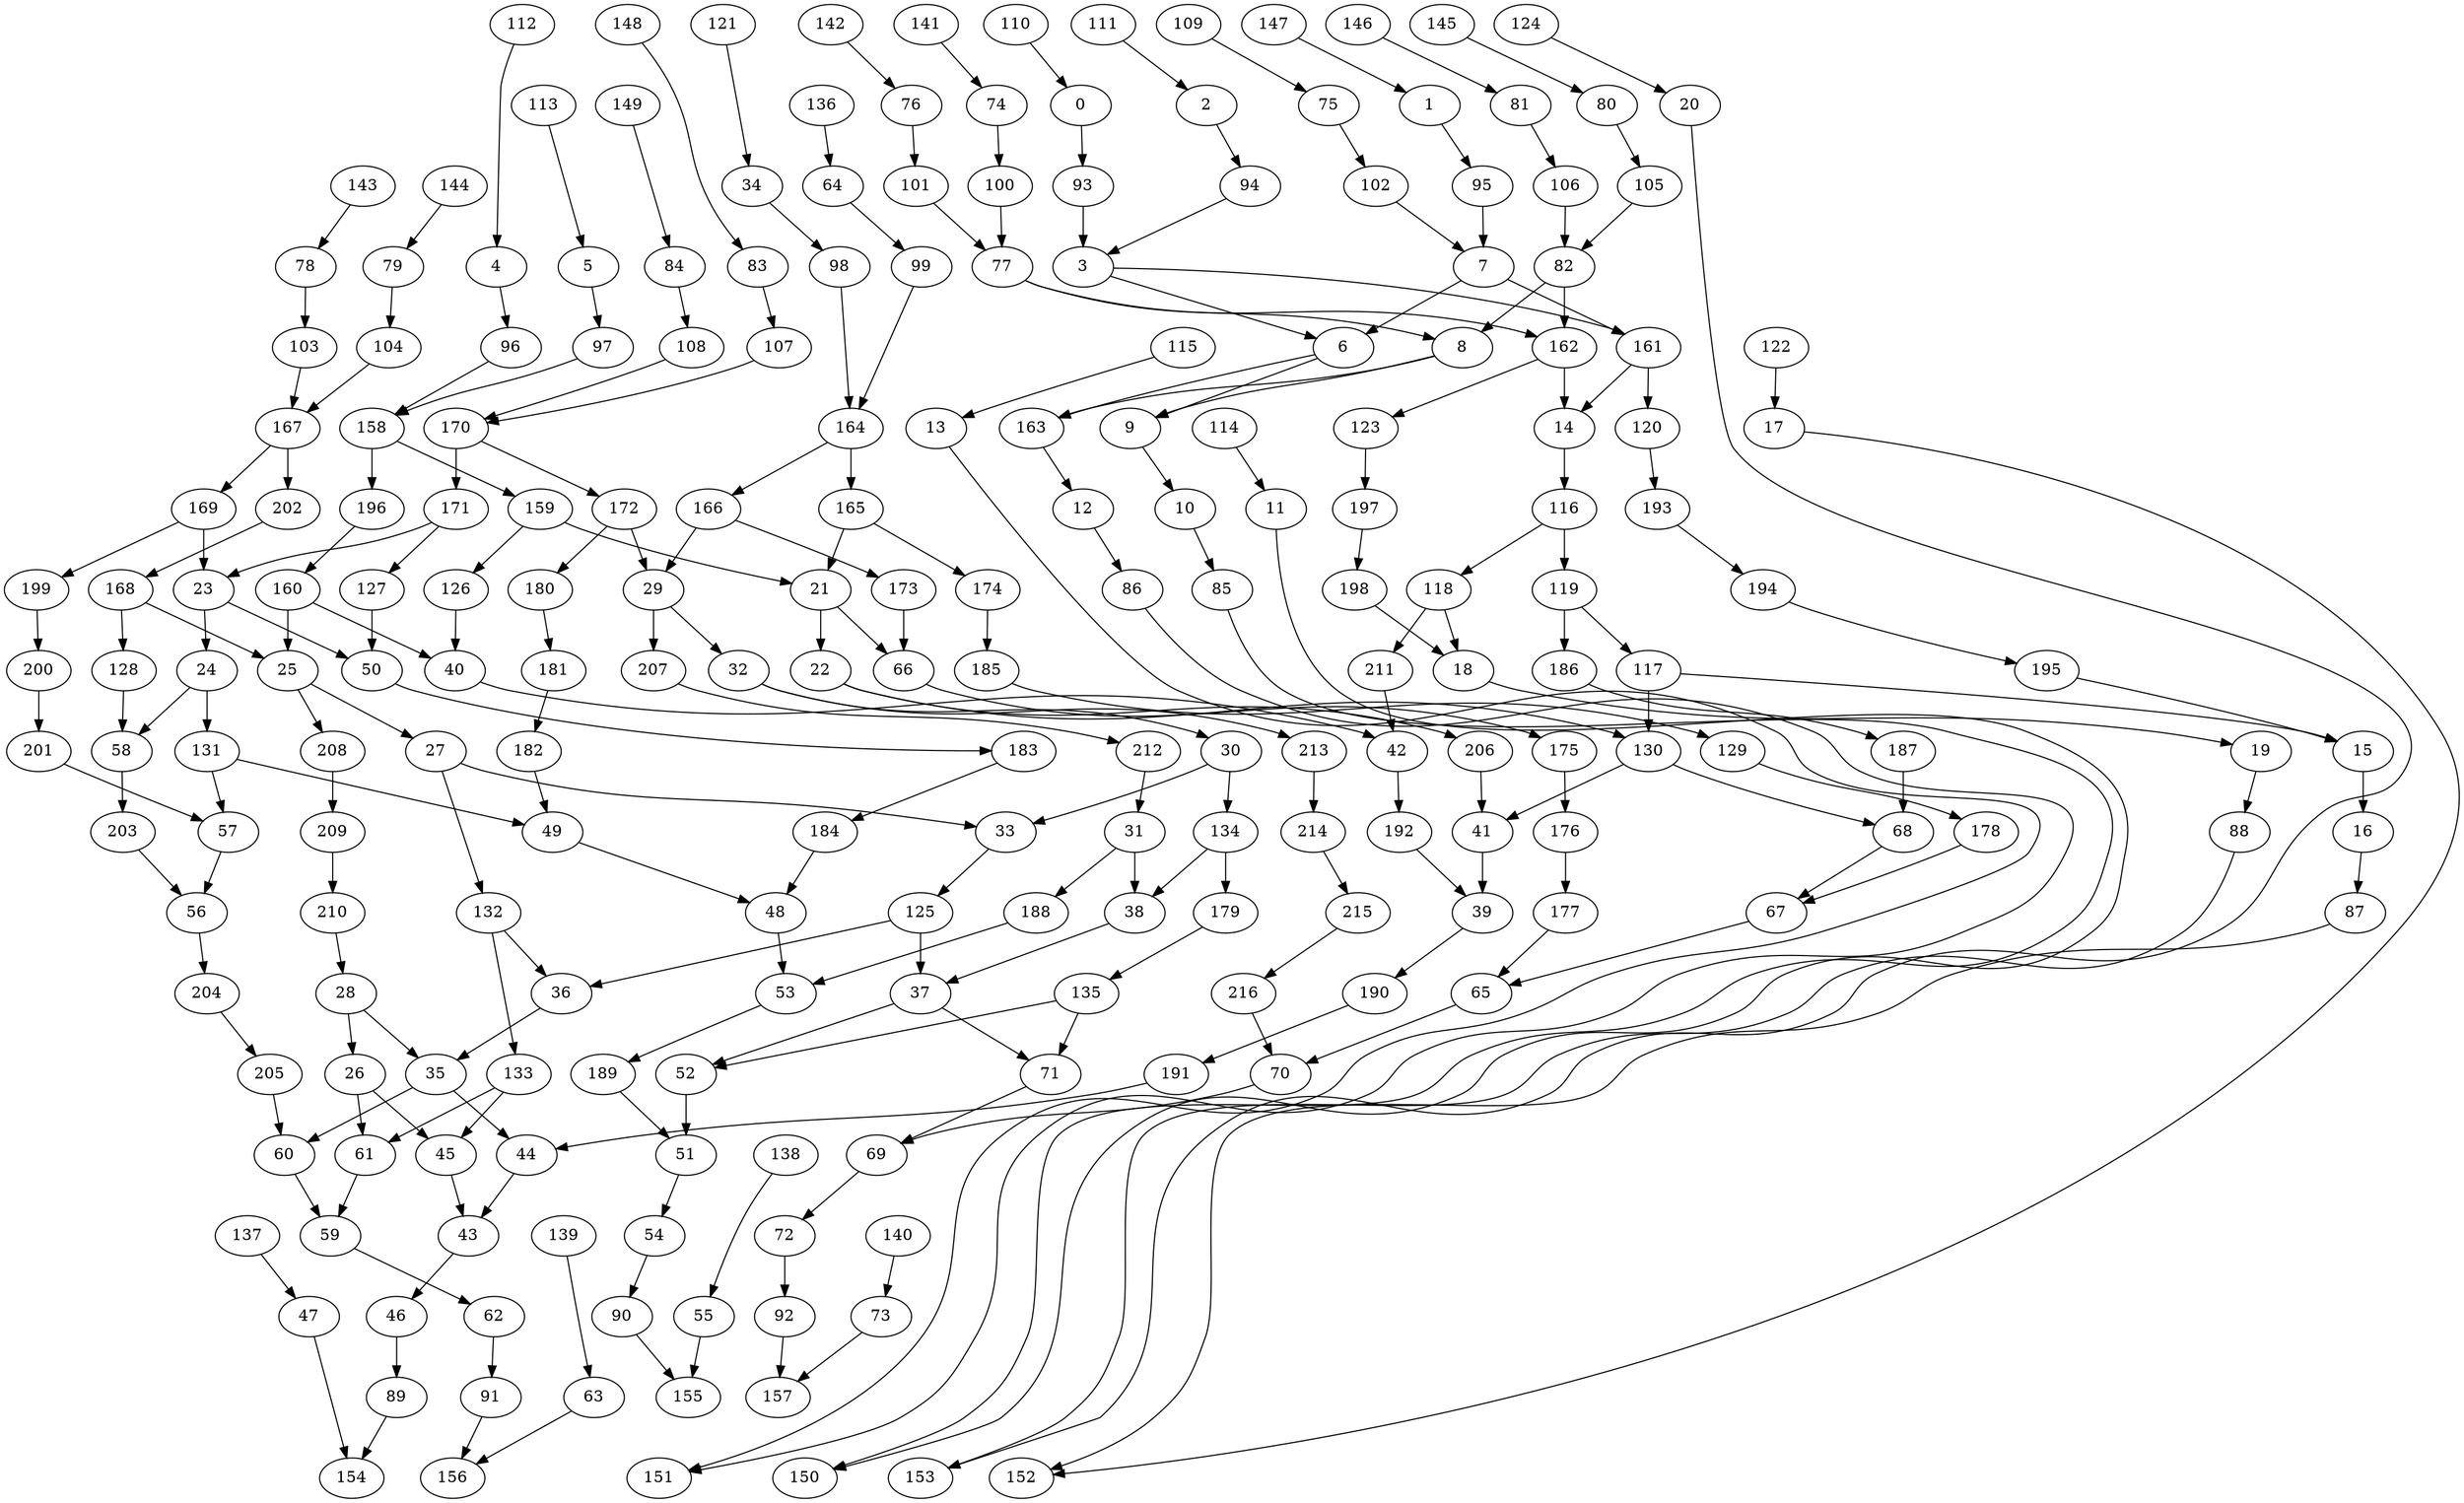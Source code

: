 digraph g {
0;
1;
2;
3;
4;
5;
6;
7;
8;
9;
10;
11;
12;
13;
14;
15;
16;
17;
18;
19;
20;
21;
22;
23;
24;
25;
26;
27;
28;
29;
30;
31;
32;
33;
34;
35;
36;
37;
38;
39;
40;
41;
42;
43;
44;
45;
46;
47;
48;
49;
50;
51;
52;
53;
54;
55;
56;
57;
58;
59;
60;
61;
62;
63;
64;
65;
66;
67;
68;
69;
70;
71;
72;
73;
74;
75;
76;
77;
78;
79;
80;
81;
82;
83;
84;
85;
86;
87;
88;
89;
90;
91;
92;
93;
94;
95;
96;
97;
98;
99;
100;
101;
102;
103;
104;
105;
106;
107;
108;
109;
110;
111;
112;
113;
114;
115;
116;
117;
118;
119;
120;
121;
122;
123;
124;
125;
126;
127;
128;
129;
130;
131;
132;
133;
134;
135;
136;
137;
138;
139;
140;
141;
142;
143;
144;
145;
146;
147;
148;
149;
150;
151;
152;
153;
154;
155;
156;
157;
158;
159;
160;
161;
162;
163;
164;
165;
166;
167;
168;
169;
170;
171;
172;
173;
174;
175;
176;
177;
178;
179;
180;
181;
182;
183;
184;
185;
186;
187;
188;
189;
190;
191;
192;
193;
194;
195;
196;
197;
198;
199;
200;
201;
202;
203;
204;
205;
206;
207;
208;
209;
210;
211;
212;
213;
214;
215;
216;
0 -> 93 [weight=0];
1 -> 95 [weight=0];
2 -> 94 [weight=0];
3 -> 6 [weight=0];
3 -> 161 [weight=0];
4 -> 96 [weight=0];
5 -> 97 [weight=0];
6 -> 9 [weight=0];
6 -> 163 [weight=0];
7 -> 6 [weight=0];
7 -> 161 [weight=0];
8 -> 9 [weight=0];
8 -> 163 [weight=0];
9 -> 10 [weight=0];
10 -> 85 [weight=0];
11 -> 150 [weight=0];
12 -> 86 [weight=0];
13 -> 151 [weight=0];
14 -> 116 [weight=1];
15 -> 16 [weight=1];
16 -> 87 [weight=0];
17 -> 152 [weight=0];
18 -> 19 [weight=0];
19 -> 88 [weight=0];
20 -> 153 [weight=0];
21 -> 66 [weight=0];
21 -> 22 [weight=1];
22 -> 130 [weight=0];
22 -> 206 [weight=0];
23 -> 24 [weight=0];
23 -> 50 [weight=0];
24 -> 131 [weight=1];
24 -> 58 [weight=0];
25 -> 27 [weight=0];
25 -> 208 [weight=0];
26 -> 45 [weight=0];
26 -> 61 [weight=0];
27 -> 33 [weight=0];
27 -> 132 [weight=0];
28 -> 35 [weight=0];
28 -> 26 [weight=0];
29 -> 32 [weight=0];
29 -> 207 [weight=1];
30 -> 33 [weight=0];
30 -> 134 [weight=0];
31 -> 188 [weight=0];
31 -> 38 [weight=1];
32 -> 30 [weight=0];
32 -> 213 [weight=0];
33 -> 125 [weight=0];
34 -> 98 [weight=0];
35 -> 60 [weight=0];
35 -> 44 [weight=1];
36 -> 35 [weight=0];
37 -> 52 [weight=0];
37 -> 71 [weight=0];
38 -> 37 [weight=0];
39 -> 190 [weight=0];
40 -> 42 [weight=0];
41 -> 39 [weight=1];
42 -> 192 [weight=0];
43 -> 46 [weight=0];
44 -> 43 [weight=0];
45 -> 43 [weight=0];
46 -> 89 [weight=1];
47 -> 154 [weight=0];
48 -> 53 [weight=0];
49 -> 48 [weight=0];
50 -> 183 [weight=0];
51 -> 54 [weight=0];
52 -> 51 [weight=1];
53 -> 189 [weight=0];
54 -> 90 [weight=0];
55 -> 155 [weight=0];
56 -> 204 [weight=0];
57 -> 56 [weight=0];
58 -> 203 [weight=0];
59 -> 62 [weight=0];
60 -> 59 [weight=0];
61 -> 59 [weight=0];
62 -> 91 [weight=0];
63 -> 156 [weight=0];
64 -> 99 [weight=0];
65 -> 70 [weight=0];
66 -> 175 [weight=0];
67 -> 65 [weight=0];
68 -> 67 [weight=0];
69 -> 72 [weight=0];
70 -> 69 [weight=0];
71 -> 69 [weight=0];
72 -> 92 [weight=1];
73 -> 157 [weight=0];
74 -> 100 [weight=0];
75 -> 102 [weight=0];
76 -> 101 [weight=0];
77 -> 162 [weight=0];
77 -> 8 [weight=0];
78 -> 103 [weight=0];
79 -> 104 [weight=0];
80 -> 105 [weight=0];
81 -> 106 [weight=0];
82 -> 162 [weight=1];
82 -> 8 [weight=0];
83 -> 107 [weight=0];
84 -> 108 [weight=0];
85 -> 150 [weight=0];
86 -> 151 [weight=0];
87 -> 152 [weight=0];
88 -> 153 [weight=0];
89 -> 154 [weight=0];
90 -> 155 [weight=0];
91 -> 156 [weight=0];
92 -> 157 [weight=0];
93 -> 3 [weight=1];
94 -> 3 [weight=0];
95 -> 7 [weight=0];
96 -> 158 [weight=0];
97 -> 158 [weight=0];
98 -> 164 [weight=0];
99 -> 164 [weight=0];
100 -> 77 [weight=0];
101 -> 77 [weight=0];
102 -> 7 [weight=0];
103 -> 167 [weight=0];
104 -> 167 [weight=0];
105 -> 82 [weight=0];
106 -> 82 [weight=0];
107 -> 170 [weight=0];
108 -> 170 [weight=0];
109 -> 75 [weight=0];
110 -> 0 [weight=0];
111 -> 2 [weight=0];
112 -> 4 [weight=0];
113 -> 5 [weight=0];
114 -> 11 [weight=0];
115 -> 13 [weight=0];
116 -> 119 [weight=1];
116 -> 118 [weight=0];
117 -> 15 [weight=0];
117 -> 130 [weight=2];
118 -> 18 [weight=0];
118 -> 211 [weight=0];
119 -> 117 [weight=0];
119 -> 186 [weight=1];
120 -> 193 [weight=0];
121 -> 34 [weight=0];
122 -> 17 [weight=0];
123 -> 197 [weight=0];
124 -> 20 [weight=0];
125 -> 36 [weight=0];
125 -> 37 [weight=1];
126 -> 40 [weight=0];
127 -> 50 [weight=0];
128 -> 58 [weight=0];
129 -> 178 [weight=0];
130 -> 41 [weight=0];
130 -> 68 [weight=0];
131 -> 49 [weight=0];
131 -> 57 [weight=0];
132 -> 36 [weight=0];
132 -> 133 [weight=0];
133 -> 61 [weight=1];
133 -> 45 [weight=0];
134 -> 179 [weight=1];
134 -> 38 [weight=0];
135 -> 71 [weight=0];
135 -> 52 [weight=0];
136 -> 64 [weight=0];
137 -> 47 [weight=0];
138 -> 55 [weight=0];
139 -> 63 [weight=0];
140 -> 73 [weight=0];
141 -> 74 [weight=0];
142 -> 76 [weight=0];
143 -> 78 [weight=0];
144 -> 79 [weight=0];
145 -> 80 [weight=0];
146 -> 81 [weight=0];
147 -> 1 [weight=0];
148 -> 83 [weight=0];
149 -> 84 [weight=0];
158 -> 196 [weight=0];
158 -> 159 [weight=0];
159 -> 126 [weight=0];
159 -> 21 [weight=0];
160 -> 40 [weight=0];
160 -> 25 [weight=2];
161 -> 120 [weight=0];
161 -> 14 [weight=0];
162 -> 123 [weight=0];
162 -> 14 [weight=0];
163 -> 12 [weight=0];
164 -> 166 [weight=0];
164 -> 165 [weight=2];
165 -> 21 [weight=0];
165 -> 174 [weight=0];
166 -> 173 [weight=0];
166 -> 29 [weight=1];
167 -> 169 [weight=0];
167 -> 202 [weight=0];
168 -> 128 [weight=0];
168 -> 25 [weight=0];
169 -> 23 [weight=1];
169 -> 199 [weight=0];
170 -> 171 [weight=1];
170 -> 172 [weight=0];
171 -> 127 [weight=0];
171 -> 23 [weight=0];
172 -> 180 [weight=0];
172 -> 29 [weight=1];
173 -> 66 [weight=2];
174 -> 185 [weight=0];
175 -> 176 [weight=0];
176 -> 177 [weight=0];
177 -> 65 [weight=0];
178 -> 67 [weight=0];
179 -> 135 [weight=0];
180 -> 181 [weight=0];
181 -> 182 [weight=0];
182 -> 49 [weight=0];
183 -> 184 [weight=0];
184 -> 48 [weight=0];
185 -> 129 [weight=0];
186 -> 187 [weight=0];
187 -> 68 [weight=1];
188 -> 53 [weight=0];
189 -> 51 [weight=0];
190 -> 191 [weight=0];
191 -> 44 [weight=0];
192 -> 39 [weight=0];
193 -> 194 [weight=0];
194 -> 195 [weight=0];
195 -> 15 [weight=0];
196 -> 160 [weight=0];
197 -> 198 [weight=0];
198 -> 18 [weight=0];
199 -> 200 [weight=0];
200 -> 201 [weight=0];
201 -> 57 [weight=0];
202 -> 168 [weight=0];
203 -> 56 [weight=0];
204 -> 205 [weight=0];
205 -> 60 [weight=0];
206 -> 41 [weight=0];
207 -> 212 [weight=0];
208 -> 209 [weight=1];
209 -> 210 [weight=1];
210 -> 28 [weight=0];
211 -> 42 [weight=0];
212 -> 31 [weight=0];
213 -> 214 [weight=0];
214 -> 215 [weight=0];
215 -> 216 [weight=0];
216 -> 70 [weight=0];
}
